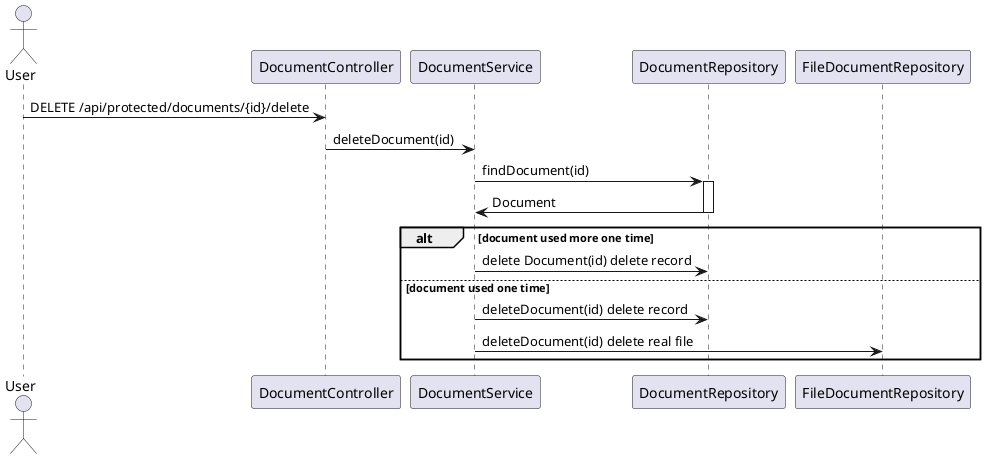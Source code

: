 @startuml
actor User
participant DocumentController
participant DocumentService
participant DocumentRepository

User -> DocumentController : DELETE /api/protected/documents/{id}/delete

DocumentController -> DocumentService : deleteDocument(id)
DocumentService -> DocumentRepository : findDocument(id)
activate DocumentRepository
DocumentRepository -> DocumentService : Document
deactivate DocumentRepository

alt document used more one time
  DocumentService -> DocumentRepository : delete Document(id) delete record
else document used one time
  DocumentService -> DocumentRepository : deleteDocument(id) delete record
  DocumentService -> FileDocumentRepository : deleteDocument(id) delete real file
end

@enduml